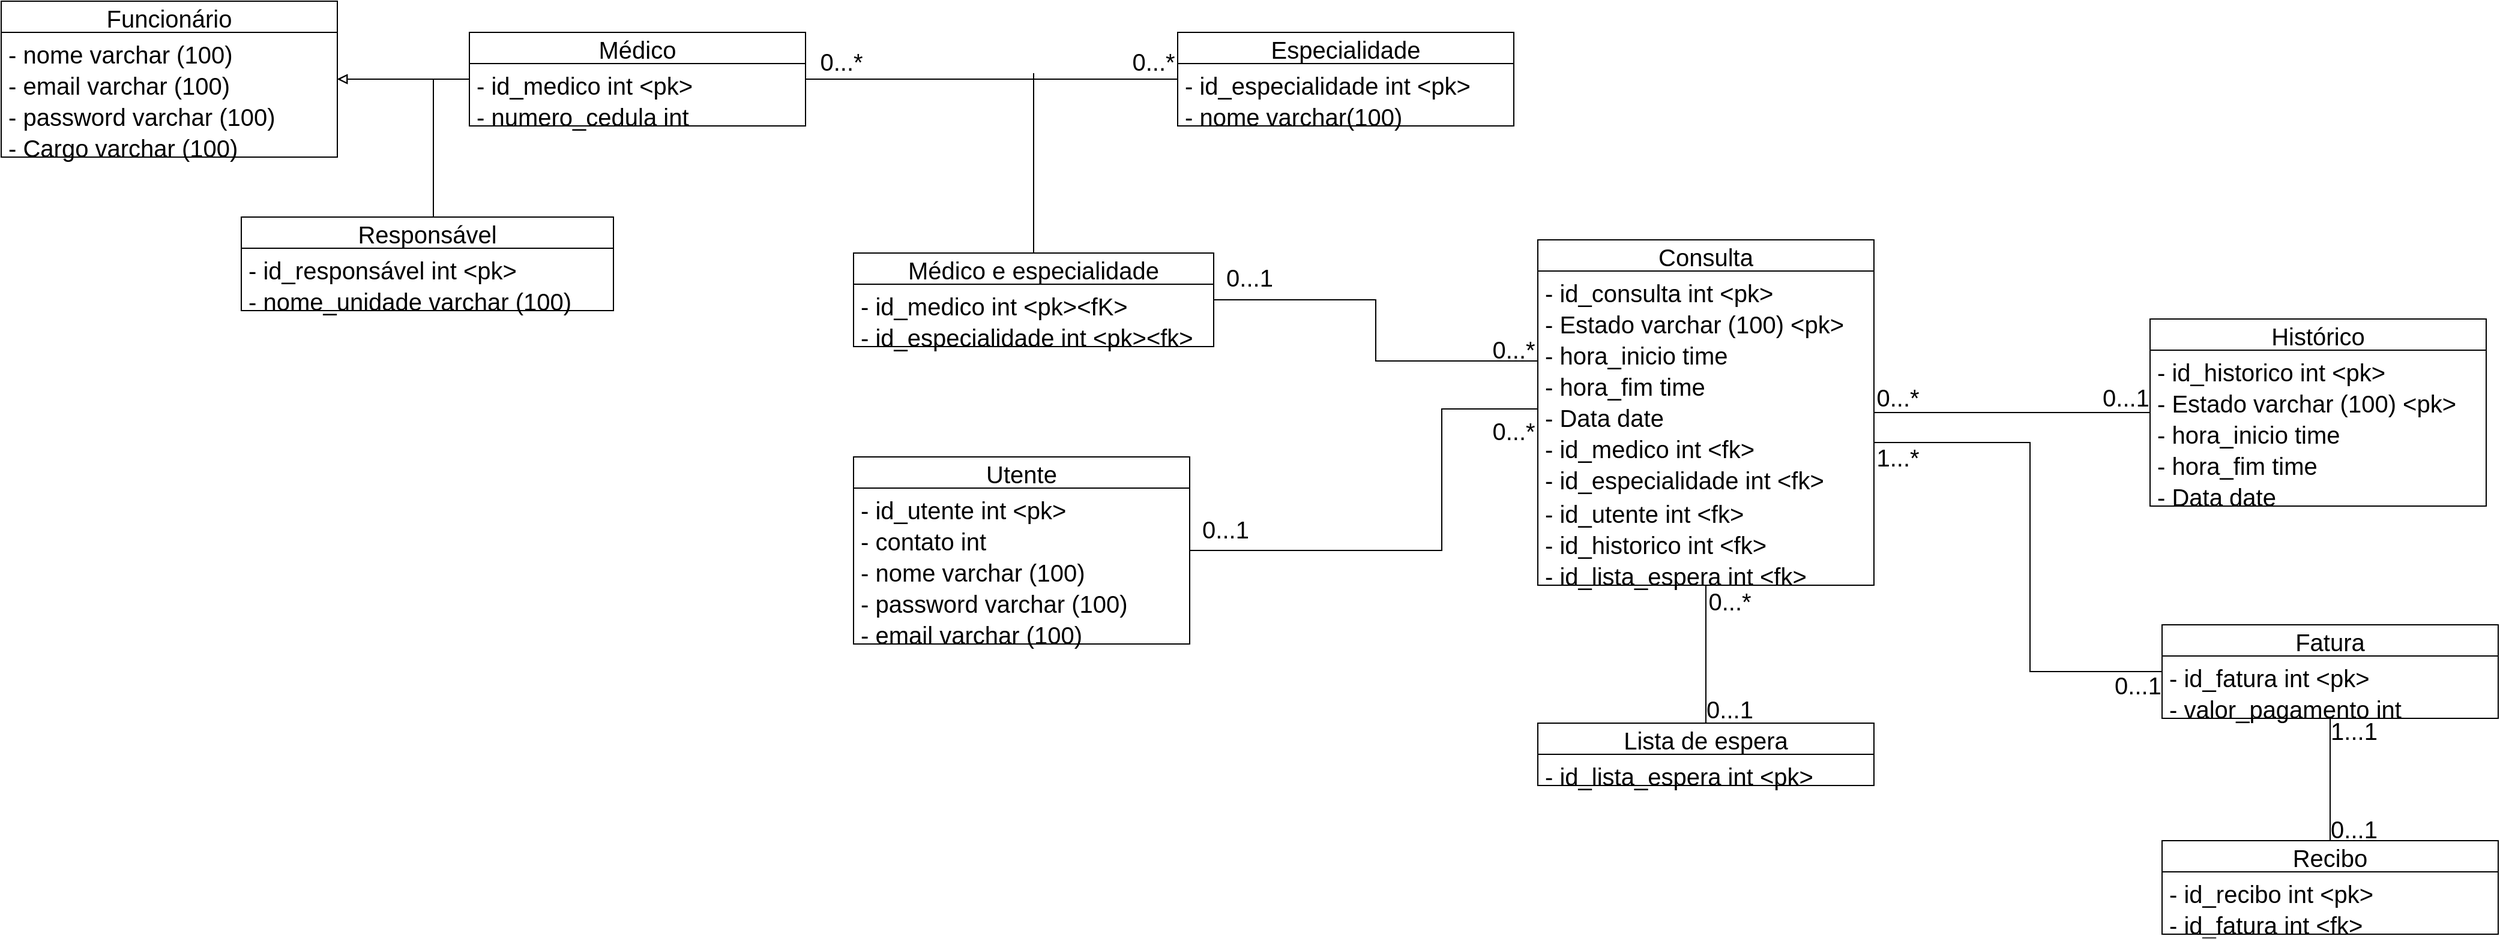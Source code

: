 <mxfile version="14.3.1" type="device"><diagram id="Vw3yoF7OuFtflZHhseuu" name="Page-1"><mxGraphModel dx="1673" dy="896" grid="1" gridSize="10" guides="1" tooltips="1" connect="1" arrows="1" fold="1" page="1" pageScale="1" pageWidth="2336" pageHeight="1654" math="0" shadow="0"><root><mxCell id="0"/><mxCell id="1" parent="0"/><mxCell id="Q--dCdsXoJDlEbCHj3hq-36" style="edgeStyle=orthogonalEdgeStyle;rounded=0;orthogonalLoop=1;jettySize=auto;html=1;endArrow=block;endFill=0;fontSize=20;startSize=6;jumpSize=8;jumpStyle=none;" parent="1" source="Q--dCdsXoJDlEbCHj3hq-3" target="Q--dCdsXoJDlEbCHj3hq-30" edge="1"><mxGeometry relative="1" as="geometry"/></mxCell><mxCell id="Q--dCdsXoJDlEbCHj3hq-3" value="Médico" style="swimlane;fontStyle=0;childLayout=stackLayout;horizontal=1;startSize=26;fillColor=none;horizontalStack=0;resizeParent=1;resizeParentMax=0;resizeLast=0;collapsible=1;marginBottom=0;fontSize=20;" parent="1" vertex="1"><mxGeometry x="510" y="66" width="280" height="78" as="geometry"/></mxCell><mxCell id="Q--dCdsXoJDlEbCHj3hq-4" value="- id_medico int &lt;pk&gt;" style="text;strokeColor=none;fillColor=none;align=left;verticalAlign=top;spacingLeft=4;spacingRight=4;overflow=hidden;rotatable=0;points=[[0,0.5],[1,0.5]];portConstraint=eastwest;fontSize=20;" parent="Q--dCdsXoJDlEbCHj3hq-3" vertex="1"><mxGeometry y="26" width="280" height="26" as="geometry"/></mxCell><mxCell id="Q--dCdsXoJDlEbCHj3hq-6" value="- numero_cedula int" style="text;strokeColor=none;fillColor=none;align=left;verticalAlign=top;spacingLeft=4;spacingRight=4;overflow=hidden;rotatable=0;points=[[0,0.5],[1,0.5]];portConstraint=eastwest;fontSize=20;" parent="Q--dCdsXoJDlEbCHj3hq-3" vertex="1"><mxGeometry y="52" width="280" height="26" as="geometry"/></mxCell><mxCell id="Q--dCdsXoJDlEbCHj3hq-8" value="Especialidade" style="swimlane;fontStyle=0;childLayout=stackLayout;horizontal=1;startSize=26;fillColor=none;horizontalStack=0;resizeParent=1;resizeParentMax=0;resizeLast=0;collapsible=1;marginBottom=0;fontSize=20;" parent="1" vertex="1"><mxGeometry x="1100" y="66" width="280" height="78" as="geometry"/></mxCell><mxCell id="Q--dCdsXoJDlEbCHj3hq-9" value="- id_especialidade int &lt;pk&gt;" style="text;strokeColor=none;fillColor=none;align=left;verticalAlign=top;spacingLeft=4;spacingRight=4;overflow=hidden;rotatable=0;points=[[0,0.5],[1,0.5]];portConstraint=eastwest;fontSize=20;" parent="Q--dCdsXoJDlEbCHj3hq-8" vertex="1"><mxGeometry y="26" width="280" height="26" as="geometry"/></mxCell><mxCell id="Q--dCdsXoJDlEbCHj3hq-10" value="- nome varchar(100)" style="text;strokeColor=none;fillColor=none;align=left;verticalAlign=top;spacingLeft=4;spacingRight=4;overflow=hidden;rotatable=0;points=[[0,0.5],[1,0.5]];portConstraint=eastwest;fontSize=20;" parent="Q--dCdsXoJDlEbCHj3hq-8" vertex="1"><mxGeometry y="52" width="280" height="26" as="geometry"/></mxCell><mxCell id="Q--dCdsXoJDlEbCHj3hq-15" value="0...*" style="text;html=1;strokeColor=none;fillColor=none;align=center;verticalAlign=middle;whiteSpace=wrap;rounded=0;startSize=26;fontSize=20;" parent="1" vertex="1"><mxGeometry x="800" y="80" width="40" height="20" as="geometry"/></mxCell><mxCell id="Q--dCdsXoJDlEbCHj3hq-16" value="0...*" style="text;html=1;strokeColor=none;fillColor=none;align=center;verticalAlign=middle;whiteSpace=wrap;rounded=0;startSize=26;fontSize=20;" parent="1" vertex="1"><mxGeometry x="1060" y="80" width="40" height="20" as="geometry"/></mxCell><mxCell id="Q--dCdsXoJDlEbCHj3hq-63" style="edgeStyle=orthogonalEdgeStyle;rounded=0;jumpStyle=none;jumpSize=8;orthogonalLoop=1;jettySize=auto;html=1;startArrow=none;startFill=0;startSize=6;endArrow=none;endFill=0;strokeWidth=1;fontSize=20;" parent="1" source="Q--dCdsXoJDlEbCHj3hq-17" target="Q--dCdsXoJDlEbCHj3hq-44" edge="1"><mxGeometry relative="1" as="geometry"><Array as="points"><mxPoint x="1320" y="498"/><mxPoint x="1320" y="380"/></Array></mxGeometry></mxCell><mxCell id="Q--dCdsXoJDlEbCHj3hq-17" value="Utente" style="swimlane;fontStyle=0;childLayout=stackLayout;horizontal=1;startSize=26;fillColor=none;horizontalStack=0;resizeParent=1;resizeParentMax=0;resizeLast=0;collapsible=1;marginBottom=0;fontSize=20;" parent="1" vertex="1"><mxGeometry x="830" y="420" width="280" height="156" as="geometry"/></mxCell><mxCell id="Q--dCdsXoJDlEbCHj3hq-18" value="- id_utente int &lt;pk&gt;" style="text;strokeColor=none;fillColor=none;align=left;verticalAlign=top;spacingLeft=4;spacingRight=4;overflow=hidden;rotatable=0;points=[[0,0.5],[1,0.5]];portConstraint=eastwest;fontSize=20;" parent="Q--dCdsXoJDlEbCHj3hq-17" vertex="1"><mxGeometry y="26" width="280" height="26" as="geometry"/></mxCell><mxCell id="Q--dCdsXoJDlEbCHj3hq-20" value="- contato int" style="text;strokeColor=none;fillColor=none;align=left;verticalAlign=top;spacingLeft=4;spacingRight=4;overflow=hidden;rotatable=0;points=[[0,0.5],[1,0.5]];portConstraint=eastwest;fontSize=20;" parent="Q--dCdsXoJDlEbCHj3hq-17" vertex="1"><mxGeometry y="52" width="280" height="26" as="geometry"/></mxCell><mxCell id="Q--dCdsXoJDlEbCHj3hq-48" value="- nome varchar (100)" style="text;strokeColor=none;fillColor=none;align=left;verticalAlign=top;spacingLeft=4;spacingRight=4;overflow=hidden;rotatable=0;points=[[0,0.5],[1,0.5]];portConstraint=eastwest;fontSize=20;" parent="Q--dCdsXoJDlEbCHj3hq-17" vertex="1"><mxGeometry y="78" width="280" height="26" as="geometry"/></mxCell><mxCell id="Q--dCdsXoJDlEbCHj3hq-50" value="- password varchar (100)" style="text;strokeColor=none;fillColor=none;align=left;verticalAlign=top;spacingLeft=4;spacingRight=4;overflow=hidden;rotatable=0;points=[[0,0.5],[1,0.5]];portConstraint=eastwest;fontSize=20;" parent="Q--dCdsXoJDlEbCHj3hq-17" vertex="1"><mxGeometry y="104" width="280" height="26" as="geometry"/></mxCell><mxCell id="Q--dCdsXoJDlEbCHj3hq-49" value="- email varchar (100)" style="text;strokeColor=none;fillColor=none;align=left;verticalAlign=top;spacingLeft=4;spacingRight=4;overflow=hidden;rotatable=0;points=[[0,0.5],[1,0.5]];portConstraint=eastwest;fontSize=20;" parent="Q--dCdsXoJDlEbCHj3hq-17" vertex="1"><mxGeometry y="130" width="280" height="26" as="geometry"/></mxCell><mxCell id="Q--dCdsXoJDlEbCHj3hq-22" value="" style="endArrow=none;html=1;fontSize=20;" parent="1" source="Q--dCdsXoJDlEbCHj3hq-3" target="Q--dCdsXoJDlEbCHj3hq-8" edge="1"><mxGeometry width="50" height="50" relative="1" as="geometry"><mxPoint x="980" y="120" as="sourcePoint"/><mxPoint x="1140" y="120" as="targetPoint"/></mxGeometry></mxCell><mxCell id="Q--dCdsXoJDlEbCHj3hq-23" value="" style="endArrow=none;html=1;fontSize=20;exitX=0.5;exitY=0;exitDx=0;exitDy=0;" parent="1" source="Q--dCdsXoJDlEbCHj3hq-24" edge="1"><mxGeometry width="50" height="50" relative="1" as="geometry"><mxPoint x="990" y="190" as="sourcePoint"/><mxPoint x="980" y="100" as="targetPoint"/></mxGeometry></mxCell><mxCell id="Q--dCdsXoJDlEbCHj3hq-24" value="Médico e especialidade" style="swimlane;fontStyle=0;childLayout=stackLayout;horizontal=1;startSize=26;fillColor=none;horizontalStack=0;resizeParent=1;resizeParentMax=0;resizeLast=0;collapsible=1;marginBottom=0;fontSize=20;" parent="1" vertex="1"><mxGeometry x="830" y="250" width="300" height="78" as="geometry"/></mxCell><mxCell id="Q--dCdsXoJDlEbCHj3hq-25" value="- id_medico int &lt;pk&gt;&lt;fK&gt;" style="text;strokeColor=none;fillColor=none;align=left;verticalAlign=top;spacingLeft=4;spacingRight=4;overflow=hidden;rotatable=0;points=[[0,0.5],[1,0.5]];portConstraint=eastwest;fontSize=20;" parent="Q--dCdsXoJDlEbCHj3hq-24" vertex="1"><mxGeometry y="26" width="300" height="26" as="geometry"/></mxCell><mxCell id="Q--dCdsXoJDlEbCHj3hq-28" value="- id_especialidade int &lt;pk&gt;&lt;fk&gt;" style="text;strokeColor=none;fillColor=none;align=left;verticalAlign=top;spacingLeft=4;spacingRight=4;overflow=hidden;rotatable=0;points=[[0,0.5],[1,0.5]];portConstraint=eastwest;fontSize=20;" parent="Q--dCdsXoJDlEbCHj3hq-24" vertex="1"><mxGeometry y="52" width="300" height="26" as="geometry"/></mxCell><mxCell id="Q--dCdsXoJDlEbCHj3hq-30" value="Funcionário" style="swimlane;fontStyle=0;childLayout=stackLayout;horizontal=1;startSize=26;fillColor=none;horizontalStack=0;resizeParent=1;resizeParentMax=0;resizeLast=0;collapsible=1;marginBottom=0;fontSize=20;" parent="1" vertex="1"><mxGeometry x="120" y="40" width="280" height="130" as="geometry"><mxRectangle x="50" y="53" width="80" height="30" as="alternateBounds"/></mxGeometry></mxCell><mxCell id="Q--dCdsXoJDlEbCHj3hq-32" value="- nome varchar (100)" style="text;strokeColor=none;fillColor=none;align=left;verticalAlign=top;spacingLeft=4;spacingRight=4;overflow=hidden;rotatable=0;points=[[0,0.5],[1,0.5]];portConstraint=eastwest;fontSize=20;" parent="Q--dCdsXoJDlEbCHj3hq-30" vertex="1"><mxGeometry y="26" width="280" height="26" as="geometry"/></mxCell><mxCell id="Q--dCdsXoJDlEbCHj3hq-34" value="- email varchar (100)" style="text;strokeColor=none;fillColor=none;align=left;verticalAlign=top;spacingLeft=4;spacingRight=4;overflow=hidden;rotatable=0;points=[[0,0.5],[1,0.5]];portConstraint=eastwest;fontSize=20;" parent="Q--dCdsXoJDlEbCHj3hq-30" vertex="1"><mxGeometry y="52" width="280" height="26" as="geometry"/></mxCell><mxCell id="Q--dCdsXoJDlEbCHj3hq-38" value="- password varchar (100)" style="text;strokeColor=none;fillColor=none;align=left;verticalAlign=top;spacingLeft=4;spacingRight=4;overflow=hidden;rotatable=0;points=[[0,0.5],[1,0.5]];portConstraint=eastwest;fontSize=20;" parent="Q--dCdsXoJDlEbCHj3hq-30" vertex="1"><mxGeometry y="78" width="280" height="26" as="geometry"/></mxCell><mxCell id="Q--dCdsXoJDlEbCHj3hq-54" value="- Cargo varchar (100)" style="text;strokeColor=none;fillColor=none;align=left;verticalAlign=top;spacingLeft=4;spacingRight=4;overflow=hidden;rotatable=0;points=[[0,0.5],[1,0.5]];portConstraint=eastwest;fontSize=20;" parent="Q--dCdsXoJDlEbCHj3hq-30" vertex="1"><mxGeometry y="104" width="280" height="26" as="geometry"/></mxCell><mxCell id="Q--dCdsXoJDlEbCHj3hq-100" style="edgeStyle=orthogonalEdgeStyle;rounded=0;jumpStyle=none;jumpSize=8;orthogonalLoop=1;jettySize=auto;html=1;startArrow=none;startFill=0;startSize=6;endArrow=none;endFill=0;strokeWidth=1;fontSize=20;" parent="1" source="Q--dCdsXoJDlEbCHj3hq-41" target="Q--dCdsXoJDlEbCHj3hq-44" edge="1"><mxGeometry relative="1" as="geometry"/></mxCell><mxCell id="Q--dCdsXoJDlEbCHj3hq-41" value="Lista de espera" style="swimlane;fontStyle=0;childLayout=stackLayout;horizontal=1;startSize=26;fillColor=none;horizontalStack=0;resizeParent=1;resizeParentMax=0;resizeLast=0;collapsible=1;marginBottom=0;fontSize=20;" parent="1" vertex="1"><mxGeometry x="1400" y="642" width="280" height="52" as="geometry"/></mxCell><mxCell id="Q--dCdsXoJDlEbCHj3hq-42" value="- id_lista_espera int &lt;pk&gt;" style="text;strokeColor=none;fillColor=none;align=left;verticalAlign=top;spacingLeft=4;spacingRight=4;overflow=hidden;rotatable=0;points=[[0,0.5],[1,0.5]];portConstraint=eastwest;fontSize=20;" parent="Q--dCdsXoJDlEbCHj3hq-41" vertex="1"><mxGeometry y="26" width="280" height="26" as="geometry"/></mxCell><mxCell id="Q--dCdsXoJDlEbCHj3hq-78" style="edgeStyle=orthogonalEdgeStyle;rounded=0;jumpStyle=none;jumpSize=8;orthogonalLoop=1;jettySize=auto;html=1;startArrow=none;startFill=0;startSize=6;endArrow=none;endFill=0;strokeWidth=1;fontSize=20;" parent="1" source="Q--dCdsXoJDlEbCHj3hq-44" target="Q--dCdsXoJDlEbCHj3hq-72" edge="1"><mxGeometry relative="1" as="geometry"/></mxCell><mxCell id="Q--dCdsXoJDlEbCHj3hq-44" value="Consulta" style="swimlane;fontStyle=0;childLayout=stackLayout;horizontal=1;startSize=26;fillColor=none;horizontalStack=0;resizeParent=1;resizeParentMax=0;resizeLast=0;collapsible=1;marginBottom=0;fontSize=20;" parent="1" vertex="1"><mxGeometry x="1400" y="239" width="280" height="288" as="geometry"/></mxCell><mxCell id="Q--dCdsXoJDlEbCHj3hq-45" value="- id_consulta int &lt;pk&gt;" style="text;strokeColor=none;fillColor=none;align=left;verticalAlign=top;spacingLeft=4;spacingRight=4;overflow=hidden;rotatable=0;points=[[0,0.5],[1,0.5]];portConstraint=eastwest;fontSize=20;" parent="Q--dCdsXoJDlEbCHj3hq-44" vertex="1"><mxGeometry y="26" width="280" height="26" as="geometry"/></mxCell><mxCell id="Q--dCdsXoJDlEbCHj3hq-71" value="- Estado varchar (100) &lt;pk&gt;" style="text;strokeColor=none;fillColor=none;align=left;verticalAlign=top;spacingLeft=4;spacingRight=4;overflow=hidden;rotatable=0;points=[[0,0.5],[1,0.5]];portConstraint=eastwest;fontSize=20;" parent="Q--dCdsXoJDlEbCHj3hq-44" vertex="1"><mxGeometry y="52" width="280" height="26" as="geometry"/></mxCell><mxCell id="Q--dCdsXoJDlEbCHj3hq-46" value="- hora_inicio time" style="text;strokeColor=none;fillColor=none;align=left;verticalAlign=top;spacingLeft=4;spacingRight=4;overflow=hidden;rotatable=0;points=[[0,0.5],[1,0.5]];portConstraint=eastwest;fontSize=20;" parent="Q--dCdsXoJDlEbCHj3hq-44" vertex="1"><mxGeometry y="78" width="280" height="26" as="geometry"/></mxCell><mxCell id="Q--dCdsXoJDlEbCHj3hq-60" value="- hora_fim time" style="text;strokeColor=none;fillColor=none;align=left;verticalAlign=top;spacingLeft=4;spacingRight=4;overflow=hidden;rotatable=0;points=[[0,0.5],[1,0.5]];portConstraint=eastwest;fontSize=20;" parent="Q--dCdsXoJDlEbCHj3hq-44" vertex="1"><mxGeometry y="104" width="280" height="26" as="geometry"/></mxCell><mxCell id="Q--dCdsXoJDlEbCHj3hq-59" value="- Data date" style="text;strokeColor=none;fillColor=none;align=left;verticalAlign=top;spacingLeft=4;spacingRight=4;overflow=hidden;rotatable=0;points=[[0,0.5],[1,0.5]];portConstraint=eastwest;fontSize=20;" parent="Q--dCdsXoJDlEbCHj3hq-44" vertex="1"><mxGeometry y="130" width="280" height="26" as="geometry"/></mxCell><mxCell id="Q--dCdsXoJDlEbCHj3hq-81" value="- id_medico int &lt;fk&gt;" style="text;strokeColor=none;fillColor=none;align=left;verticalAlign=top;spacingLeft=4;spacingRight=4;overflow=hidden;rotatable=0;points=[[0,0.5],[1,0.5]];portConstraint=eastwest;fontSize=20;" parent="Q--dCdsXoJDlEbCHj3hq-44" vertex="1"><mxGeometry y="156" width="280" height="26" as="geometry"/></mxCell><mxCell id="Q--dCdsXoJDlEbCHj3hq-82" value="- id_especialidade int &lt;fk&gt;" style="text;strokeColor=none;fillColor=none;align=left;verticalAlign=top;spacingLeft=4;spacingRight=4;overflow=hidden;rotatable=0;points=[[0,0.5],[1,0.5]];portConstraint=eastwest;fontSize=20;" parent="Q--dCdsXoJDlEbCHj3hq-44" vertex="1"><mxGeometry y="182" width="280" height="28" as="geometry"/></mxCell><mxCell id="Q--dCdsXoJDlEbCHj3hq-83" value="- id_utente int &lt;fk&gt;" style="text;strokeColor=none;fillColor=none;align=left;verticalAlign=top;spacingLeft=4;spacingRight=4;overflow=hidden;rotatable=0;points=[[0,0.5],[1,0.5]];portConstraint=eastwest;fontSize=20;" parent="Q--dCdsXoJDlEbCHj3hq-44" vertex="1"><mxGeometry y="210" width="280" height="26" as="geometry"/></mxCell><mxCell id="Q--dCdsXoJDlEbCHj3hq-84" value="- id_historico int &lt;fk&gt;" style="text;strokeColor=none;fillColor=none;align=left;verticalAlign=top;spacingLeft=4;spacingRight=4;overflow=hidden;rotatable=0;points=[[0,0.5],[1,0.5]];portConstraint=eastwest;fontSize=20;" parent="Q--dCdsXoJDlEbCHj3hq-44" vertex="1"><mxGeometry y="236" width="280" height="26" as="geometry"/></mxCell><mxCell id="Q--dCdsXoJDlEbCHj3hq-104" value="- id_lista_espera int &lt;fk&gt;" style="text;strokeColor=none;fillColor=none;align=left;verticalAlign=top;spacingLeft=4;spacingRight=4;overflow=hidden;rotatable=0;points=[[0,0.5],[1,0.5]];portConstraint=eastwest;fontSize=20;" parent="Q--dCdsXoJDlEbCHj3hq-44" vertex="1"><mxGeometry y="262" width="280" height="26" as="geometry"/></mxCell><mxCell id="Q--dCdsXoJDlEbCHj3hq-58" style="edgeStyle=orthogonalEdgeStyle;rounded=0;jumpStyle=none;jumpSize=8;orthogonalLoop=1;jettySize=auto;html=1;startArrow=none;startFill=0;startSize=6;endArrow=block;endFill=0;strokeWidth=1;fontSize=20;" parent="1" source="Q--dCdsXoJDlEbCHj3hq-55" target="Q--dCdsXoJDlEbCHj3hq-30" edge="1"><mxGeometry relative="1" as="geometry"><Array as="points"><mxPoint x="480" y="105"/></Array></mxGeometry></mxCell><mxCell id="Q--dCdsXoJDlEbCHj3hq-55" value="Responsável" style="swimlane;fontStyle=0;childLayout=stackLayout;horizontal=1;startSize=26;fillColor=none;horizontalStack=0;resizeParent=1;resizeParentMax=0;resizeLast=0;collapsible=1;marginBottom=0;fontSize=20;" parent="1" vertex="1"><mxGeometry x="320" y="220" width="310" height="78" as="geometry"/></mxCell><mxCell id="Q--dCdsXoJDlEbCHj3hq-56" value="- id_responsável int &lt;pk&gt;" style="text;strokeColor=none;fillColor=none;align=left;verticalAlign=top;spacingLeft=4;spacingRight=4;overflow=hidden;rotatable=0;points=[[0,0.5],[1,0.5]];portConstraint=eastwest;fontSize=20;" parent="Q--dCdsXoJDlEbCHj3hq-55" vertex="1"><mxGeometry y="26" width="310" height="26" as="geometry"/></mxCell><mxCell id="Q--dCdsXoJDlEbCHj3hq-57" value="- nome_unidade varchar (100)" style="text;strokeColor=none;fillColor=none;align=left;verticalAlign=top;spacingLeft=4;spacingRight=4;overflow=hidden;rotatable=0;points=[[0,0.5],[1,0.5]];portConstraint=eastwest;fontSize=20;" parent="Q--dCdsXoJDlEbCHj3hq-55" vertex="1"><mxGeometry y="52" width="310" height="26" as="geometry"/></mxCell><mxCell id="Q--dCdsXoJDlEbCHj3hq-62" style="edgeStyle=orthogonalEdgeStyle;rounded=0;jumpStyle=none;jumpSize=8;orthogonalLoop=1;jettySize=auto;html=1;startArrow=none;startFill=0;startSize=6;endArrow=none;endFill=0;strokeWidth=1;fontSize=20;" parent="1" source="Q--dCdsXoJDlEbCHj3hq-25" target="Q--dCdsXoJDlEbCHj3hq-44" edge="1"><mxGeometry relative="1" as="geometry"><Array as="points"><mxPoint x="1265" y="289"/><mxPoint x="1265" y="340"/></Array></mxGeometry></mxCell><mxCell id="Q--dCdsXoJDlEbCHj3hq-66" value="0...*" style="text;html=1;strokeColor=none;fillColor=none;align=center;verticalAlign=middle;whiteSpace=wrap;rounded=0;startSize=26;fontSize=20;" parent="1" vertex="1"><mxGeometry x="1360" y="320" width="40" height="20" as="geometry"/></mxCell><mxCell id="Q--dCdsXoJDlEbCHj3hq-67" value="0...*" style="text;html=1;strokeColor=none;fillColor=none;align=center;verticalAlign=middle;whiteSpace=wrap;rounded=0;startSize=26;fontSize=20;" parent="1" vertex="1"><mxGeometry x="1360" y="388" width="40" height="20" as="geometry"/></mxCell><mxCell id="Q--dCdsXoJDlEbCHj3hq-68" value="0...1" style="text;html=1;strokeColor=none;fillColor=none;align=center;verticalAlign=middle;whiteSpace=wrap;rounded=0;startSize=26;fontSize=20;" parent="1" vertex="1"><mxGeometry x="1140" y="260" width="40" height="20" as="geometry"/></mxCell><mxCell id="Q--dCdsXoJDlEbCHj3hq-69" value="0...1" style="text;html=1;strokeColor=none;fillColor=none;align=center;verticalAlign=middle;whiteSpace=wrap;rounded=0;startSize=26;fontSize=20;" parent="1" vertex="1"><mxGeometry x="1120" y="470" width="40" height="20" as="geometry"/></mxCell><mxCell id="Q--dCdsXoJDlEbCHj3hq-72" value="Histórico" style="swimlane;fontStyle=0;childLayout=stackLayout;horizontal=1;startSize=26;fillColor=none;horizontalStack=0;resizeParent=1;resizeParentMax=0;resizeLast=0;collapsible=1;marginBottom=0;fontSize=20;" parent="1" vertex="1"><mxGeometry x="1910" y="305" width="280" height="156" as="geometry"/></mxCell><mxCell id="Q--dCdsXoJDlEbCHj3hq-73" value="- id_historico int &lt;pk&gt;" style="text;strokeColor=none;fillColor=none;align=left;verticalAlign=top;spacingLeft=4;spacingRight=4;overflow=hidden;rotatable=0;points=[[0,0.5],[1,0.5]];portConstraint=eastwest;fontSize=20;" parent="Q--dCdsXoJDlEbCHj3hq-72" vertex="1"><mxGeometry y="26" width="280" height="26" as="geometry"/></mxCell><mxCell id="Q--dCdsXoJDlEbCHj3hq-77" value="- Estado varchar (100) &lt;pk&gt;" style="text;strokeColor=none;fillColor=none;align=left;verticalAlign=top;spacingLeft=4;spacingRight=4;overflow=hidden;rotatable=0;points=[[0,0.5],[1,0.5]];portConstraint=eastwest;fontSize=20;" parent="Q--dCdsXoJDlEbCHj3hq-72" vertex="1"><mxGeometry y="52" width="280" height="26" as="geometry"/></mxCell><mxCell id="Q--dCdsXoJDlEbCHj3hq-74" value="- hora_inicio time" style="text;strokeColor=none;fillColor=none;align=left;verticalAlign=top;spacingLeft=4;spacingRight=4;overflow=hidden;rotatable=0;points=[[0,0.5],[1,0.5]];portConstraint=eastwest;fontSize=20;" parent="Q--dCdsXoJDlEbCHj3hq-72" vertex="1"><mxGeometry y="78" width="280" height="26" as="geometry"/></mxCell><mxCell id="Q--dCdsXoJDlEbCHj3hq-75" value="- hora_fim time" style="text;strokeColor=none;fillColor=none;align=left;verticalAlign=top;spacingLeft=4;spacingRight=4;overflow=hidden;rotatable=0;points=[[0,0.5],[1,0.5]];portConstraint=eastwest;fontSize=20;" parent="Q--dCdsXoJDlEbCHj3hq-72" vertex="1"><mxGeometry y="104" width="280" height="26" as="geometry"/></mxCell><mxCell id="Q--dCdsXoJDlEbCHj3hq-76" value="- Data date" style="text;strokeColor=none;fillColor=none;align=left;verticalAlign=top;spacingLeft=4;spacingRight=4;overflow=hidden;rotatable=0;points=[[0,0.5],[1,0.5]];portConstraint=eastwest;fontSize=20;" parent="Q--dCdsXoJDlEbCHj3hq-72" vertex="1"><mxGeometry y="130" width="280" height="26" as="geometry"/></mxCell><mxCell id="Q--dCdsXoJDlEbCHj3hq-79" value="0...1" style="text;html=1;strokeColor=none;fillColor=none;align=center;verticalAlign=middle;whiteSpace=wrap;rounded=0;startSize=26;fontSize=20;" parent="1" vertex="1"><mxGeometry x="1870" y="360" width="40" height="20" as="geometry"/></mxCell><mxCell id="Q--dCdsXoJDlEbCHj3hq-80" value="0...*" style="text;html=1;strokeColor=none;fillColor=none;align=center;verticalAlign=middle;whiteSpace=wrap;rounded=0;startSize=26;fontSize=20;" parent="1" vertex="1"><mxGeometry x="1680" y="360" width="40" height="20" as="geometry"/></mxCell><mxCell id="Q--dCdsXoJDlEbCHj3hq-97" style="edgeStyle=orthogonalEdgeStyle;rounded=0;jumpStyle=none;jumpSize=8;orthogonalLoop=1;jettySize=auto;html=1;entryX=1;entryY=0.5;entryDx=0;entryDy=0;startArrow=none;startFill=0;startSize=6;endArrow=none;endFill=0;strokeWidth=1;fontSize=20;" parent="1" source="Q--dCdsXoJDlEbCHj3hq-87" target="Q--dCdsXoJDlEbCHj3hq-81" edge="1"><mxGeometry relative="1" as="geometry"><Array as="points"><mxPoint x="1810" y="599"/><mxPoint x="1810" y="408"/></Array></mxGeometry></mxCell><mxCell id="Q--dCdsXoJDlEbCHj3hq-87" value="Fatura" style="swimlane;fontStyle=0;childLayout=stackLayout;horizontal=1;startSize=26;fillColor=none;horizontalStack=0;resizeParent=1;resizeParentMax=0;resizeLast=0;collapsible=1;marginBottom=0;fontSize=20;" parent="1" vertex="1"><mxGeometry x="1920" y="560" width="280" height="78" as="geometry"/></mxCell><mxCell id="Q--dCdsXoJDlEbCHj3hq-88" value="- id_fatura int &lt;pk&gt;" style="text;strokeColor=none;fillColor=none;align=left;verticalAlign=top;spacingLeft=4;spacingRight=4;overflow=hidden;rotatable=0;points=[[0,0.5],[1,0.5]];portConstraint=eastwest;fontSize=20;" parent="Q--dCdsXoJDlEbCHj3hq-87" vertex="1"><mxGeometry y="26" width="280" height="26" as="geometry"/></mxCell><mxCell id="Q--dCdsXoJDlEbCHj3hq-92" value="- valor_pagamento int" style="text;strokeColor=none;fillColor=none;align=left;verticalAlign=top;spacingLeft=4;spacingRight=4;overflow=hidden;rotatable=0;points=[[0,0.5],[1,0.5]];portConstraint=eastwest;fontSize=20;" parent="Q--dCdsXoJDlEbCHj3hq-87" vertex="1"><mxGeometry y="52" width="280" height="26" as="geometry"/></mxCell><mxCell id="Q--dCdsXoJDlEbCHj3hq-93" style="edgeStyle=orthogonalEdgeStyle;rounded=0;jumpStyle=none;jumpSize=8;orthogonalLoop=1;jettySize=auto;html=1;startArrow=none;startFill=0;startSize=6;endArrow=none;endFill=0;strokeWidth=1;fontSize=20;" parent="1" source="Q--dCdsXoJDlEbCHj3hq-90" target="Q--dCdsXoJDlEbCHj3hq-87" edge="1"><mxGeometry relative="1" as="geometry"><mxPoint x="2060" y="660" as="targetPoint"/></mxGeometry></mxCell><mxCell id="Q--dCdsXoJDlEbCHj3hq-90" value="Recibo" style="swimlane;fontStyle=0;childLayout=stackLayout;horizontal=1;startSize=26;fillColor=none;horizontalStack=0;resizeParent=1;resizeParentMax=0;resizeLast=0;collapsible=1;marginBottom=0;fontSize=20;" parent="1" vertex="1"><mxGeometry x="1920" y="740" width="280" height="78" as="geometry"/></mxCell><mxCell id="Q--dCdsXoJDlEbCHj3hq-91" value="- id_recibo int &lt;pk&gt;" style="text;strokeColor=none;fillColor=none;align=left;verticalAlign=top;spacingLeft=4;spacingRight=4;overflow=hidden;rotatable=0;points=[[0,0.5],[1,0.5]];portConstraint=eastwest;fontSize=20;" parent="Q--dCdsXoJDlEbCHj3hq-90" vertex="1"><mxGeometry y="26" width="280" height="26" as="geometry"/></mxCell><mxCell id="Q--dCdsXoJDlEbCHj3hq-96" value="- id_fatura int &lt;fk&gt;" style="text;strokeColor=none;fillColor=none;align=left;verticalAlign=top;spacingLeft=4;spacingRight=4;overflow=hidden;rotatable=0;points=[[0,0.5],[1,0.5]];portConstraint=eastwest;fontSize=20;" parent="Q--dCdsXoJDlEbCHj3hq-90" vertex="1"><mxGeometry y="52" width="280" height="26" as="geometry"/></mxCell><mxCell id="Q--dCdsXoJDlEbCHj3hq-94" value="1...1" style="text;html=1;strokeColor=none;fillColor=none;align=center;verticalAlign=middle;whiteSpace=wrap;rounded=0;startSize=26;fontSize=20;" parent="1" vertex="1"><mxGeometry x="2060" y="638" width="40" height="20" as="geometry"/></mxCell><mxCell id="Q--dCdsXoJDlEbCHj3hq-95" value="0...1" style="text;html=1;strokeColor=none;fillColor=none;align=center;verticalAlign=middle;whiteSpace=wrap;rounded=0;startSize=26;fontSize=20;" parent="1" vertex="1"><mxGeometry x="2060" y="720" width="40" height="20" as="geometry"/></mxCell><mxCell id="Q--dCdsXoJDlEbCHj3hq-98" value="0...1" style="text;html=1;strokeColor=none;fillColor=none;align=center;verticalAlign=middle;whiteSpace=wrap;rounded=0;startSize=26;fontSize=20;" parent="1" vertex="1"><mxGeometry x="1880" y="600" width="40" height="20" as="geometry"/></mxCell><mxCell id="Q--dCdsXoJDlEbCHj3hq-99" value="1...*" style="text;html=1;strokeColor=none;fillColor=none;align=center;verticalAlign=middle;whiteSpace=wrap;rounded=0;startSize=26;fontSize=20;" parent="1" vertex="1"><mxGeometry x="1680" y="410" width="40" height="20" as="geometry"/></mxCell><mxCell id="Q--dCdsXoJDlEbCHj3hq-101" value="0...*" style="text;html=1;strokeColor=none;fillColor=none;align=center;verticalAlign=middle;whiteSpace=wrap;rounded=0;startSize=26;fontSize=20;" parent="1" vertex="1"><mxGeometry x="1540" y="530" width="40" height="20" as="geometry"/></mxCell><mxCell id="Q--dCdsXoJDlEbCHj3hq-102" value="0...1" style="text;html=1;strokeColor=none;fillColor=none;align=center;verticalAlign=middle;whiteSpace=wrap;rounded=0;startSize=26;fontSize=20;" parent="1" vertex="1"><mxGeometry x="1540" y="620" width="40" height="20" as="geometry"/></mxCell></root></mxGraphModel></diagram></mxfile>